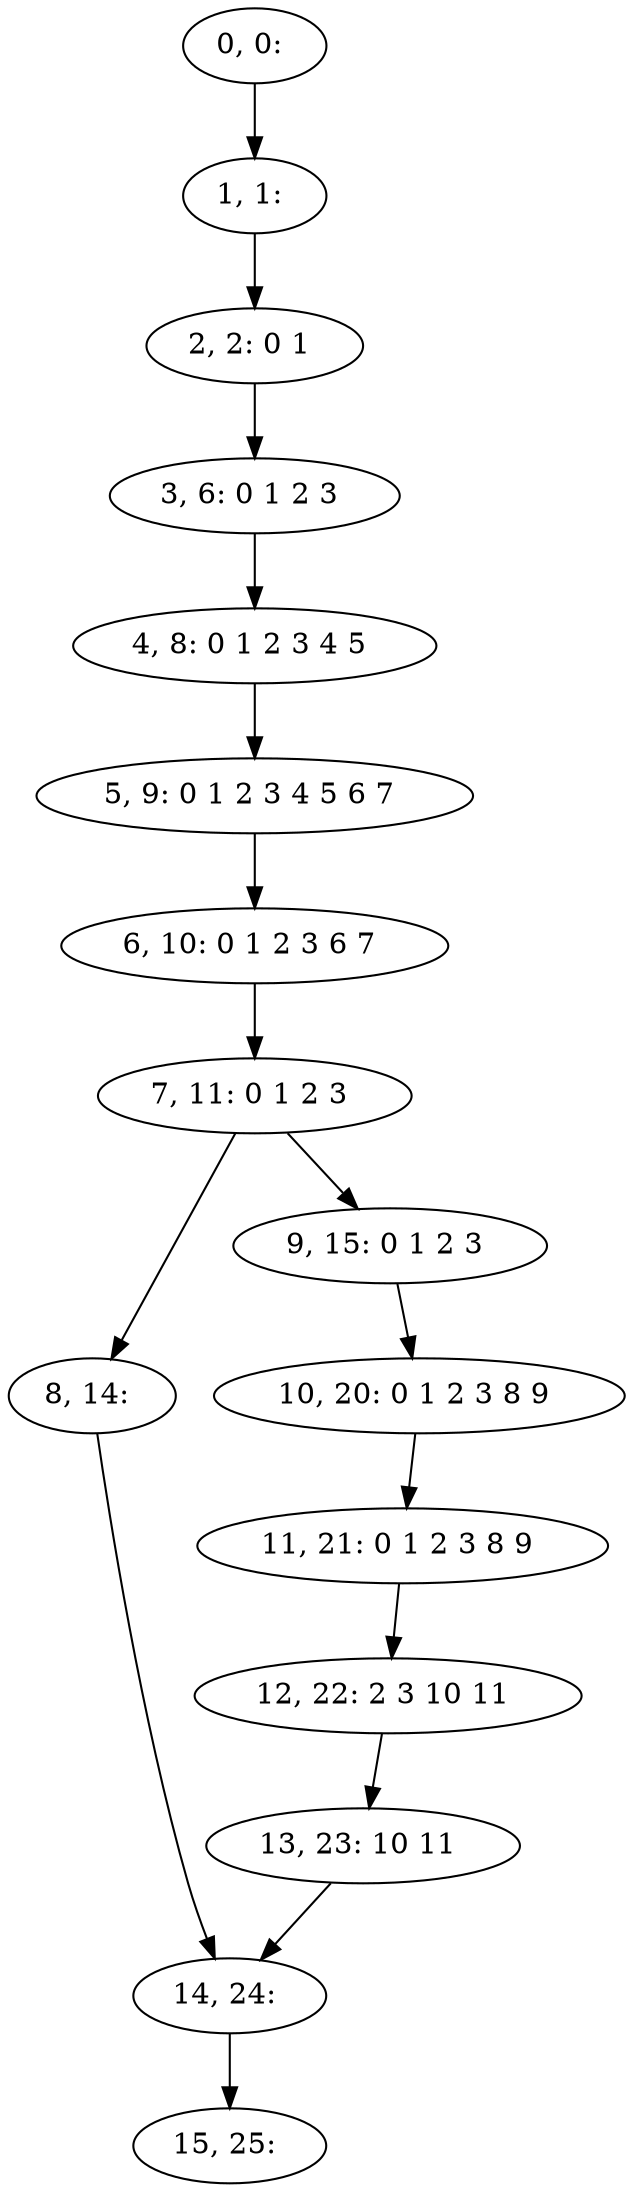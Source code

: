 digraph G {
0[label="0, 0: "];
1[label="1, 1: "];
2[label="2, 2: 0 1 "];
3[label="3, 6: 0 1 2 3 "];
4[label="4, 8: 0 1 2 3 4 5 "];
5[label="5, 9: 0 1 2 3 4 5 6 7 "];
6[label="6, 10: 0 1 2 3 6 7 "];
7[label="7, 11: 0 1 2 3 "];
8[label="8, 14: "];
9[label="9, 15: 0 1 2 3 "];
10[label="10, 20: 0 1 2 3 8 9 "];
11[label="11, 21: 0 1 2 3 8 9 "];
12[label="12, 22: 2 3 10 11 "];
13[label="13, 23: 10 11 "];
14[label="14, 24: "];
15[label="15, 25: "];
0->1 ;
1->2 ;
2->3 ;
3->4 ;
4->5 ;
5->6 ;
6->7 ;
7->8 ;
7->9 ;
8->14 ;
9->10 ;
10->11 ;
11->12 ;
12->13 ;
13->14 ;
14->15 ;
}
